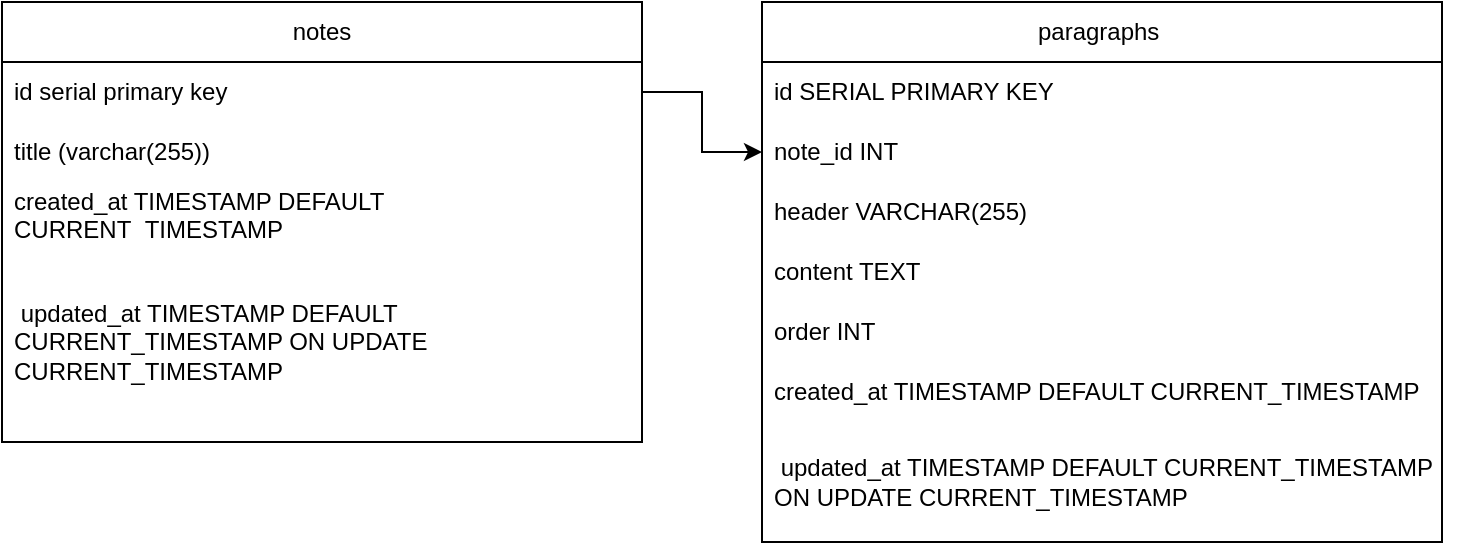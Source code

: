 <mxfile version="24.4.10" type="github">
  <diagram name="Page-1" id="dBPsjzMSDcg0u9io7WQN">
    <mxGraphModel dx="1257" dy="634" grid="1" gridSize="10" guides="1" tooltips="1" connect="1" arrows="1" fold="1" page="1" pageScale="1" pageWidth="850" pageHeight="1100" math="0" shadow="0">
      <root>
        <mxCell id="0" />
        <mxCell id="1" parent="0" />
        <mxCell id="WgE9uxkebB41KXs-95LF-4" value="notes" style="swimlane;fontStyle=0;childLayout=stackLayout;horizontal=1;startSize=30;horizontalStack=0;resizeParent=1;resizeParentMax=0;resizeLast=0;collapsible=1;marginBottom=0;whiteSpace=wrap;html=1;" parent="1" vertex="1">
          <mxGeometry x="130" width="320" height="220" as="geometry" />
        </mxCell>
        <mxCell id="WgE9uxkebB41KXs-95LF-5" value="id serial primary key" style="text;strokeColor=none;fillColor=none;align=left;verticalAlign=middle;spacingLeft=4;spacingRight=4;overflow=hidden;points=[[0,0.5],[1,0.5]];portConstraint=eastwest;rotatable=0;whiteSpace=wrap;html=1;" parent="WgE9uxkebB41KXs-95LF-4" vertex="1">
          <mxGeometry y="30" width="320" height="30" as="geometry" />
        </mxCell>
        <mxCell id="WgE9uxkebB41KXs-95LF-8" style="edgeStyle=orthogonalEdgeStyle;rounded=0;orthogonalLoop=1;jettySize=auto;html=1;exitX=1;exitY=0.5;exitDx=0;exitDy=0;entryX=1;entryY=0.5;entryDx=0;entryDy=0;" parent="WgE9uxkebB41KXs-95LF-4" source="WgE9uxkebB41KXs-95LF-7" target="WgE9uxkebB41KXs-95LF-7" edge="1">
          <mxGeometry relative="1" as="geometry">
            <mxPoint x="150" y="110" as="targetPoint" />
          </mxGeometry>
        </mxCell>
        <mxCell id="WgE9uxkebB41KXs-95LF-6" value="title (varchar(255))" style="text;strokeColor=none;fillColor=none;align=left;verticalAlign=middle;spacingLeft=4;spacingRight=4;overflow=hidden;points=[[0,0.5],[1,0.5]];portConstraint=eastwest;rotatable=0;whiteSpace=wrap;html=1;" parent="WgE9uxkebB41KXs-95LF-4" vertex="1">
          <mxGeometry y="60" width="320" height="30" as="geometry" />
        </mxCell>
        <mxCell id="WgE9uxkebB41KXs-95LF-7" value="created_at TIMESTAMP DEFAULT CURRENT_TIMESTAMP" style="text;strokeColor=none;fillColor=none;align=left;verticalAlign=middle;spacingLeft=4;spacingRight=4;overflow=hidden;points=[[0,0.5],[1,0.5]];portConstraint=eastwest;rotatable=0;whiteSpace=wrap;html=1;" parent="WgE9uxkebB41KXs-95LF-4" vertex="1">
          <mxGeometry y="90" width="320" height="30" as="geometry" />
        </mxCell>
        <mxCell id="WgE9uxkebB41KXs-95LF-9" value="&amp;nbsp;updated_at &lt;span class=&quot;hljs-type&quot;&gt;TIMESTAMP&lt;/span&gt; &lt;span class=&quot;hljs-keyword&quot;&gt;DEFAULT&lt;/span&gt; &lt;span class=&quot;hljs-built_in&quot;&gt;CURRENT_TIMESTAMP&lt;/span&gt; &lt;span class=&quot;hljs-keyword&quot;&gt;ON&lt;/span&gt; &lt;span class=&quot;hljs-keyword&quot;&gt;UPDATE&lt;/span&gt; &lt;span class=&quot;hljs-built_in&quot;&gt;CURRENT_TIMESTAMP&lt;/span&gt;" style="text;strokeColor=none;fillColor=none;align=left;verticalAlign=middle;spacingLeft=4;spacingRight=4;overflow=hidden;points=[[0,0.5],[1,0.5]];portConstraint=eastwest;rotatable=0;whiteSpace=wrap;html=1;" parent="WgE9uxkebB41KXs-95LF-4" vertex="1">
          <mxGeometry y="120" width="320" height="100" as="geometry" />
        </mxCell>
        <mxCell id="WgE9uxkebB41KXs-95LF-10" value="paragraphs&amp;nbsp;" style="swimlane;fontStyle=0;childLayout=stackLayout;horizontal=1;startSize=30;horizontalStack=0;resizeParent=1;resizeParentMax=0;resizeLast=0;collapsible=1;marginBottom=0;whiteSpace=wrap;html=1;" parent="1" vertex="1">
          <mxGeometry x="510" width="340" height="270" as="geometry" />
        </mxCell>
        <mxCell id="WgE9uxkebB41KXs-95LF-11" value="id SERIAL PRIMARY KEY" style="text;strokeColor=none;fillColor=none;align=left;verticalAlign=middle;spacingLeft=4;spacingRight=4;overflow=hidden;points=[[0,0.5],[1,0.5]];portConstraint=eastwest;rotatable=0;whiteSpace=wrap;html=1;" parent="WgE9uxkebB41KXs-95LF-10" vertex="1">
          <mxGeometry y="30" width="340" height="30" as="geometry" />
        </mxCell>
        <mxCell id="WgE9uxkebB41KXs-95LF-12" style="edgeStyle=orthogonalEdgeStyle;rounded=0;orthogonalLoop=1;jettySize=auto;html=1;exitX=1;exitY=0.5;exitDx=0;exitDy=0;entryX=1;entryY=0.5;entryDx=0;entryDy=0;" parent="WgE9uxkebB41KXs-95LF-10" source="WgE9uxkebB41KXs-95LF-14" target="WgE9uxkebB41KXs-95LF-14" edge="1">
          <mxGeometry relative="1" as="geometry">
            <mxPoint x="150" y="110" as="targetPoint" />
          </mxGeometry>
        </mxCell>
        <mxCell id="WgE9uxkebB41KXs-95LF-13" value="note_id INT" style="text;strokeColor=none;fillColor=none;align=left;verticalAlign=middle;spacingLeft=4;spacingRight=4;overflow=hidden;points=[[0,0.5],[1,0.5]];portConstraint=eastwest;rotatable=0;whiteSpace=wrap;html=1;" parent="WgE9uxkebB41KXs-95LF-10" vertex="1">
          <mxGeometry y="60" width="340" height="30" as="geometry" />
        </mxCell>
        <mxCell id="WgE9uxkebB41KXs-95LF-16" value="header VARCHAR(255)" style="text;strokeColor=none;fillColor=none;align=left;verticalAlign=middle;spacingLeft=4;spacingRight=4;overflow=hidden;points=[[0,0.5],[1,0.5]];portConstraint=eastwest;rotatable=0;whiteSpace=wrap;html=1;" parent="WgE9uxkebB41KXs-95LF-10" vertex="1">
          <mxGeometry y="90" width="340" height="30" as="geometry" />
        </mxCell>
        <mxCell id="WgE9uxkebB41KXs-95LF-17" value="content TEXT" style="text;strokeColor=none;fillColor=none;align=left;verticalAlign=middle;spacingLeft=4;spacingRight=4;overflow=hidden;points=[[0,0.5],[1,0.5]];portConstraint=eastwest;rotatable=0;whiteSpace=wrap;html=1;" parent="WgE9uxkebB41KXs-95LF-10" vertex="1">
          <mxGeometry y="120" width="340" height="30" as="geometry" />
        </mxCell>
        <mxCell id="WgE9uxkebB41KXs-95LF-18" value="order INT" style="text;strokeColor=none;fillColor=none;align=left;verticalAlign=middle;spacingLeft=4;spacingRight=4;overflow=hidden;points=[[0,0.5],[1,0.5]];portConstraint=eastwest;rotatable=0;whiteSpace=wrap;html=1;" parent="WgE9uxkebB41KXs-95LF-10" vertex="1">
          <mxGeometry y="150" width="340" height="30" as="geometry" />
        </mxCell>
        <mxCell id="WgE9uxkebB41KXs-95LF-14" value="created_at TIMESTAMP DEFAULT CURRENT_TIMESTAMP" style="text;strokeColor=none;fillColor=none;align=left;verticalAlign=middle;spacingLeft=4;spacingRight=4;overflow=hidden;points=[[0,0.5],[1,0.5]];portConstraint=eastwest;rotatable=0;whiteSpace=wrap;html=1;" parent="WgE9uxkebB41KXs-95LF-10" vertex="1">
          <mxGeometry y="180" width="340" height="30" as="geometry" />
        </mxCell>
        <mxCell id="WgE9uxkebB41KXs-95LF-15" value="&amp;nbsp;updated_at &lt;span class=&quot;hljs-type&quot;&gt;TIMESTAMP&lt;/span&gt; &lt;span class=&quot;hljs-keyword&quot;&gt;DEFAULT&lt;/span&gt; &lt;span class=&quot;hljs-built_in&quot;&gt;CURRENT_TIMESTAMP&lt;/span&gt; &lt;span class=&quot;hljs-keyword&quot;&gt;ON&lt;/span&gt; &lt;span class=&quot;hljs-keyword&quot;&gt;UPDATE&lt;/span&gt; &lt;span class=&quot;hljs-built_in&quot;&gt;CURRENT_TIMESTAMP&lt;/span&gt;" style="text;strokeColor=none;fillColor=none;align=left;verticalAlign=middle;spacingLeft=4;spacingRight=4;overflow=hidden;points=[[0,0.5],[1,0.5]];portConstraint=eastwest;rotatable=0;whiteSpace=wrap;html=1;" parent="WgE9uxkebB41KXs-95LF-10" vertex="1">
          <mxGeometry y="210" width="340" height="60" as="geometry" />
        </mxCell>
        <mxCell id="WgE9uxkebB41KXs-95LF-22" style="edgeStyle=orthogonalEdgeStyle;rounded=0;orthogonalLoop=1;jettySize=auto;html=1;" parent="1" source="WgE9uxkebB41KXs-95LF-5" target="WgE9uxkebB41KXs-95LF-13" edge="1">
          <mxGeometry relative="1" as="geometry" />
        </mxCell>
      </root>
    </mxGraphModel>
  </diagram>
</mxfile>
